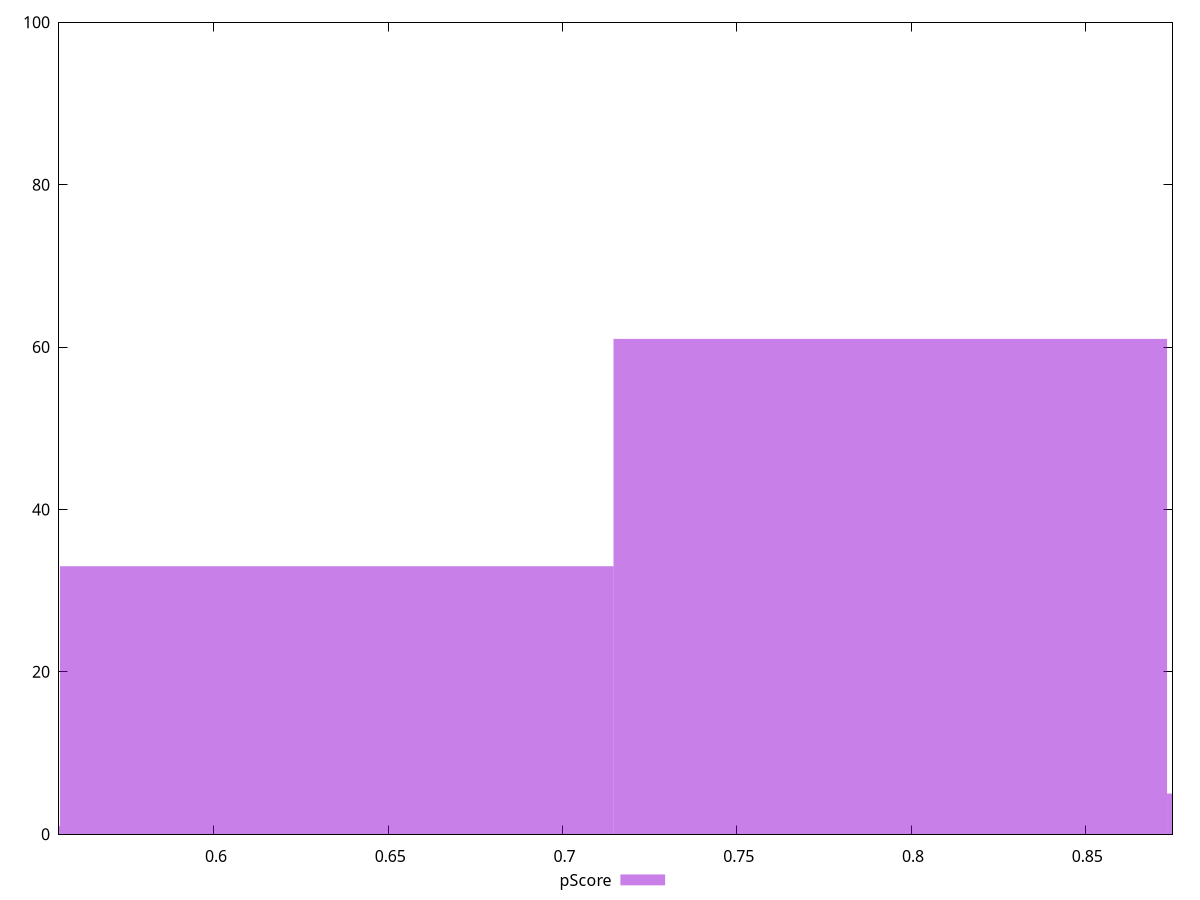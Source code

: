 reset

$pScore <<EOF
0.7940388303715645 61
0.6352310642972516 33
0.9528465964458774 5
0.4764232982229387 1
EOF

set key outside below
set boxwidth 0.1588077660743129
set xrange [0.5555555555555556:0.875]
set yrange [0:100]
set trange [0:100]
set style fill transparent solid 0.5 noborder
set terminal svg size 640, 490 enhanced background rgb 'white'
set output "report_00015_2021-02-09T16-11-33.973Z/uses-webp-images/samples/pages+cached/pScore/histogram.svg"

plot $pScore title "pScore" with boxes

reset
